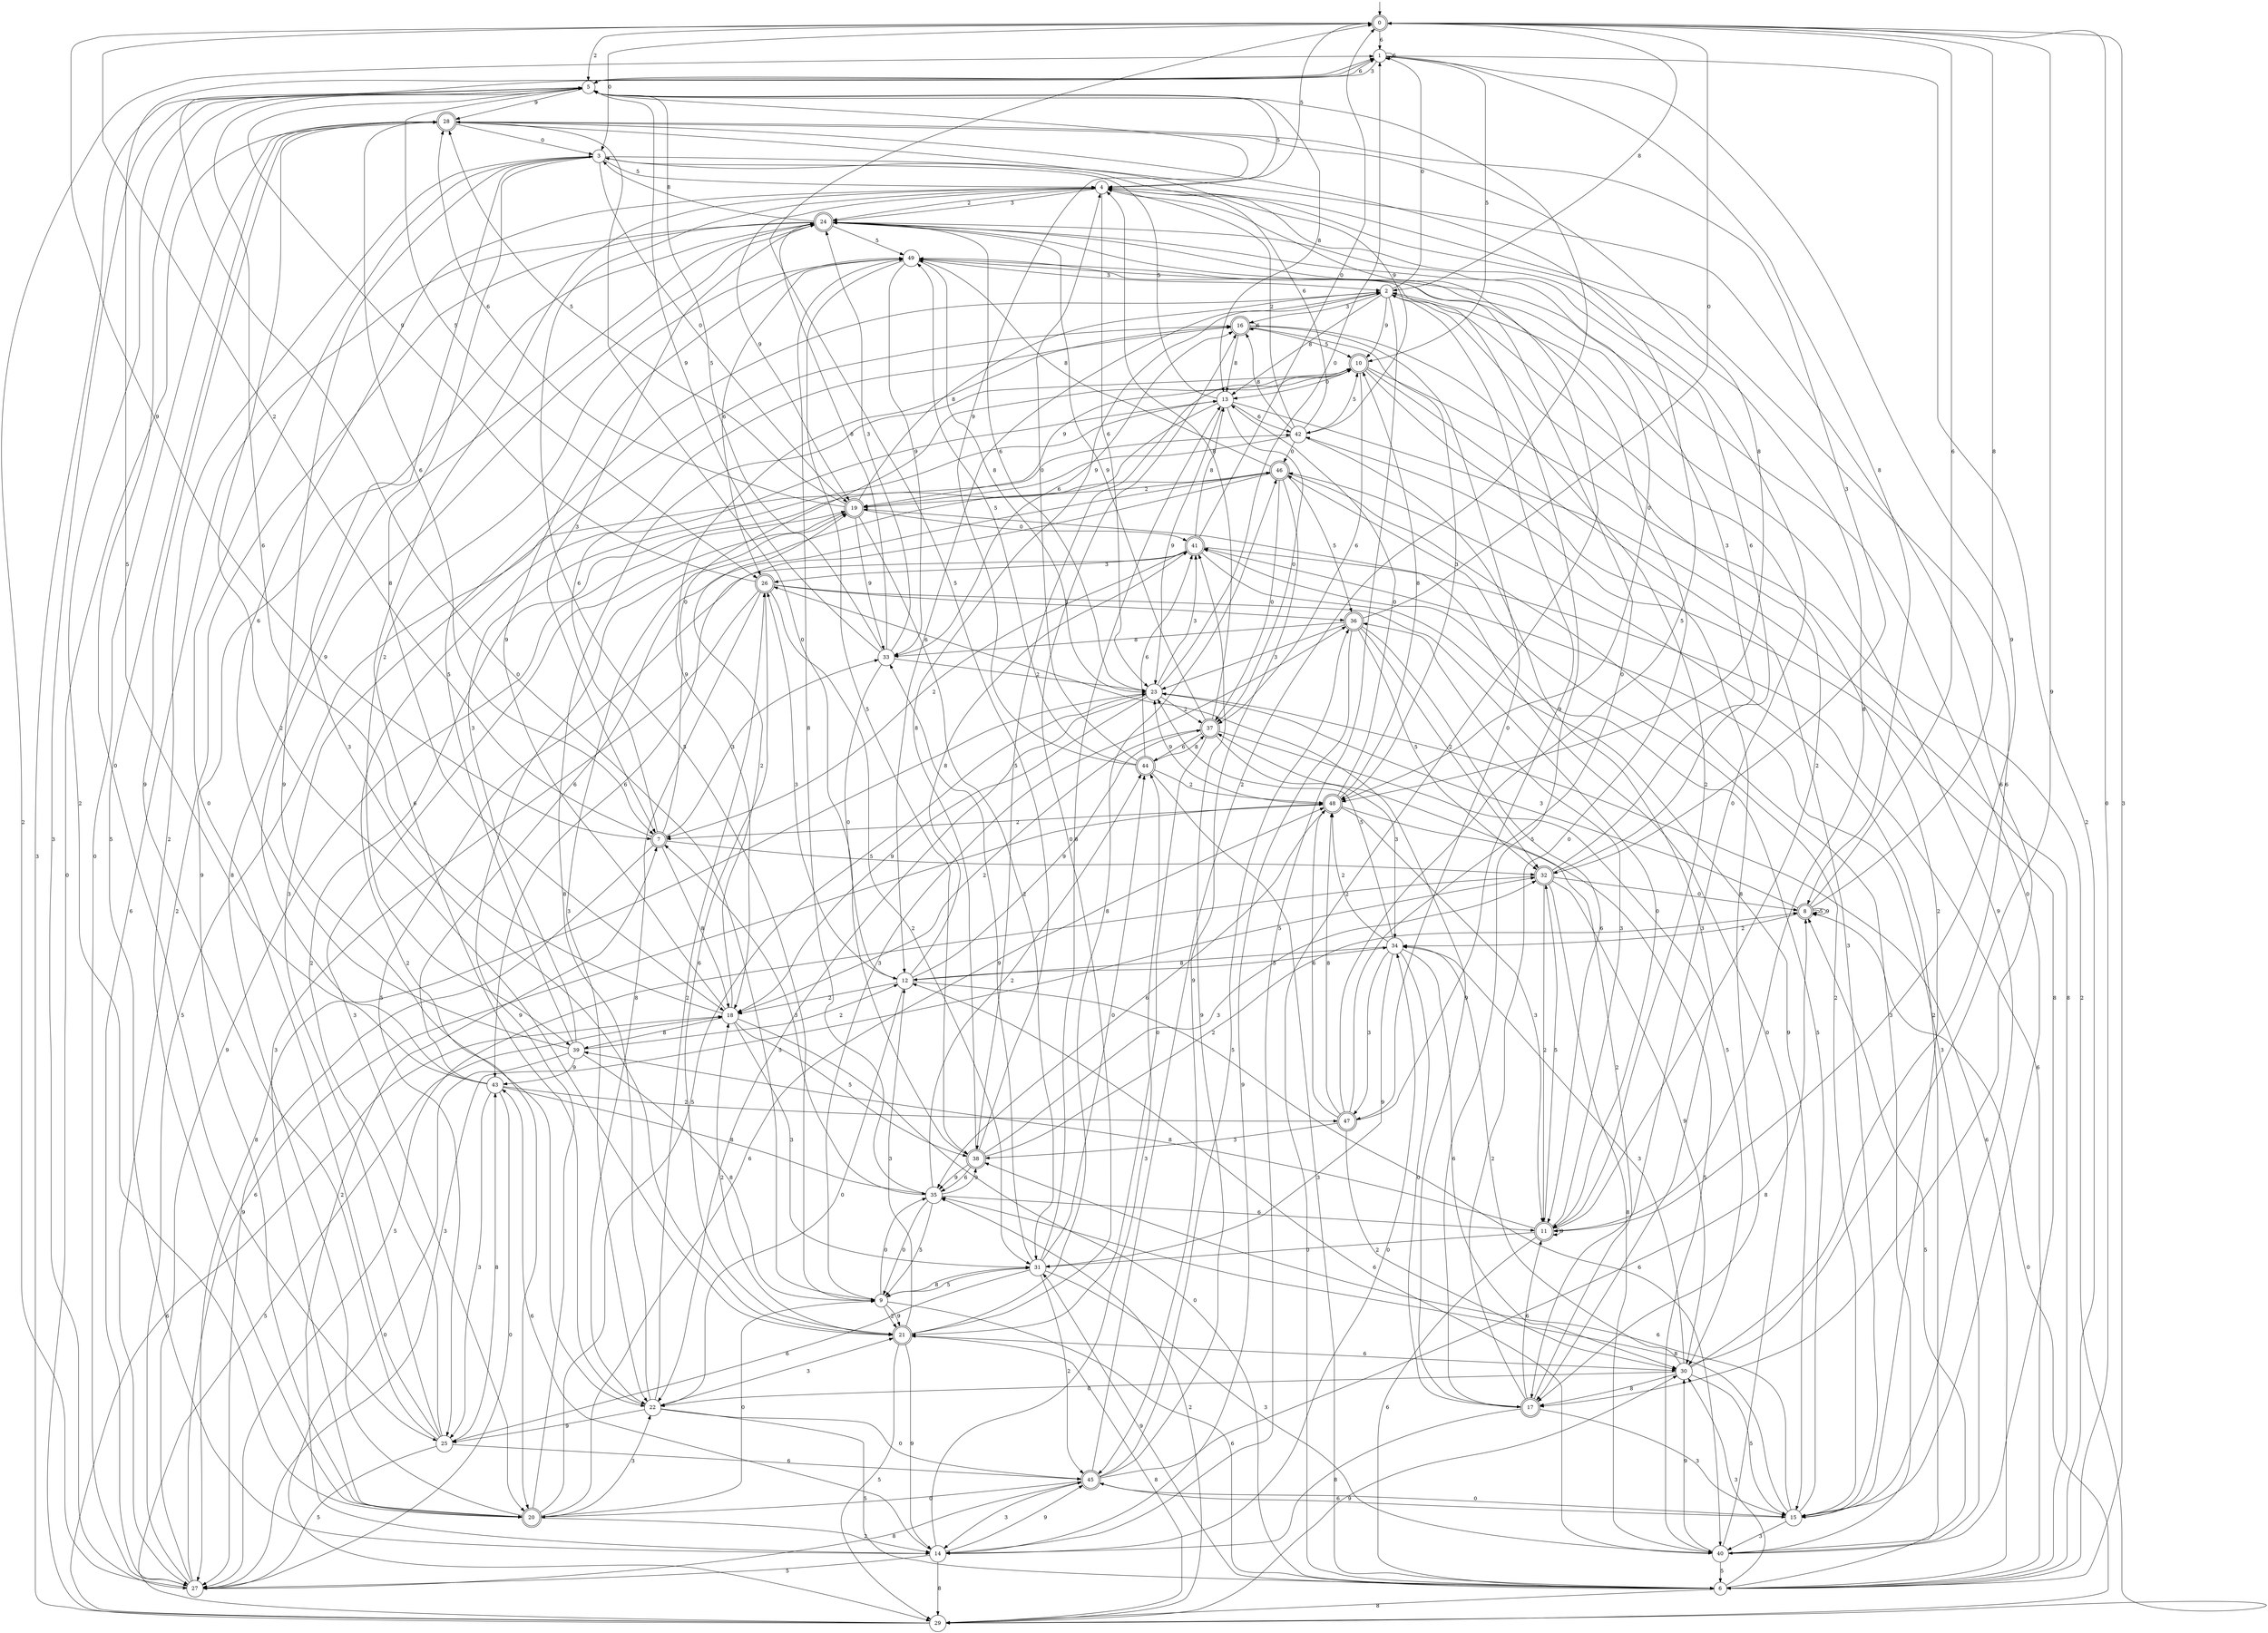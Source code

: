 digraph g {

	s0 [shape="doublecircle" label="0"];
	s1 [shape="circle" label="1"];
	s2 [shape="circle" label="2"];
	s3 [shape="circle" label="3"];
	s4 [shape="circle" label="4"];
	s5 [shape="circle" label="5"];
	s6 [shape="circle" label="6"];
	s7 [shape="doublecircle" label="7"];
	s8 [shape="doublecircle" label="8"];
	s9 [shape="circle" label="9"];
	s10 [shape="doublecircle" label="10"];
	s11 [shape="doublecircle" label="11"];
	s12 [shape="circle" label="12"];
	s13 [shape="circle" label="13"];
	s14 [shape="circle" label="14"];
	s15 [shape="circle" label="15"];
	s16 [shape="doublecircle" label="16"];
	s17 [shape="doublecircle" label="17"];
	s18 [shape="circle" label="18"];
	s19 [shape="doublecircle" label="19"];
	s20 [shape="doublecircle" label="20"];
	s21 [shape="doublecircle" label="21"];
	s22 [shape="circle" label="22"];
	s23 [shape="circle" label="23"];
	s24 [shape="doublecircle" label="24"];
	s25 [shape="circle" label="25"];
	s26 [shape="doublecircle" label="26"];
	s27 [shape="circle" label="27"];
	s28 [shape="doublecircle" label="28"];
	s29 [shape="circle" label="29"];
	s30 [shape="circle" label="30"];
	s31 [shape="circle" label="31"];
	s32 [shape="doublecircle" label="32"];
	s33 [shape="circle" label="33"];
	s34 [shape="circle" label="34"];
	s35 [shape="circle" label="35"];
	s36 [shape="doublecircle" label="36"];
	s37 [shape="doublecircle" label="37"];
	s38 [shape="doublecircle" label="38"];
	s39 [shape="circle" label="39"];
	s40 [shape="circle" label="40"];
	s41 [shape="doublecircle" label="41"];
	s42 [shape="circle" label="42"];
	s43 [shape="circle" label="43"];
	s44 [shape="doublecircle" label="44"];
	s45 [shape="doublecircle" label="45"];
	s46 [shape="doublecircle" label="46"];
	s47 [shape="doublecircle" label="47"];
	s48 [shape="doublecircle" label="48"];
	s49 [shape="circle" label="49"];
	s0 -> s1 [label="6"];
	s0 -> s2 [label="8"];
	s0 -> s3 [label="0"];
	s0 -> s4 [label="5"];
	s0 -> s5 [label="2"];
	s0 -> s6 [label="3"];
	s0 -> s7 [label="9"];
	s1 -> s1 [label="6"];
	s1 -> s8 [label="8"];
	s1 -> s9 [label="0"];
	s1 -> s10 [label="5"];
	s1 -> s6 [label="2"];
	s1 -> s5 [label="3"];
	s1 -> s11 [label="9"];
	s2 -> s12 [label="6"];
	s2 -> s13 [label="8"];
	s2 -> s1 [label="0"];
	s2 -> s14 [label="5"];
	s2 -> s15 [label="2"];
	s2 -> s16 [label="3"];
	s2 -> s10 [label="9"];
	s3 -> s17 [label="6"];
	s3 -> s18 [label="8"];
	s3 -> s19 [label="0"];
	s3 -> s4 [label="5"];
	s3 -> s20 [label="2"];
	s3 -> s21 [label="3"];
	s3 -> s22 [label="9"];
	s4 -> s23 [label="6"];
	s4 -> s11 [label="8"];
	s4 -> s17 [label="0"];
	s4 -> s5 [label="5"];
	s4 -> s24 [label="2"];
	s4 -> s24 [label="3"];
	s4 -> s19 [label="9"];
	s5 -> s1 [label="6"];
	s5 -> s13 [label="8"];
	s5 -> s25 [label="0"];
	s5 -> s26 [label="5"];
	s5 -> s20 [label="2"];
	s5 -> s27 [label="3"];
	s5 -> s28 [label="9"];
	s6 -> s23 [label="6"];
	s6 -> s29 [label="8"];
	s6 -> s0 [label="0"];
	s6 -> s8 [label="5"];
	s6 -> s4 [label="2"];
	s6 -> s30 [label="3"];
	s6 -> s31 [label="9"];
	s7 -> s16 [label="6"];
	s7 -> s18 [label="8"];
	s7 -> s10 [label="0"];
	s7 -> s32 [label="5"];
	s7 -> s0 [label="2"];
	s7 -> s33 [label="3"];
	s7 -> s27 [label="9"];
	s8 -> s0 [label="6"];
	s8 -> s0 [label="8"];
	s8 -> s29 [label="0"];
	s8 -> s8 [label="5"];
	s8 -> s34 [label="2"];
	s8 -> s23 [label="3"];
	s8 -> s8 [label="9"];
	s9 -> s6 [label="6"];
	s9 -> s31 [label="8"];
	s9 -> s35 [label="0"];
	s9 -> s4 [label="5"];
	s9 -> s21 [label="2"];
	s9 -> s36 [label="3"];
	s9 -> s21 [label="9"];
	s10 -> s37 [label="6"];
	s10 -> s17 [label="8"];
	s10 -> s13 [label="0"];
	s10 -> s38 [label="5"];
	s10 -> s29 [label="2"];
	s10 -> s15 [label="3"];
	s10 -> s19 [label="9"];
	s11 -> s6 [label="6"];
	s11 -> s39 [label="8"];
	s11 -> s31 [label="0"];
	s11 -> s32 [label="5"];
	s11 -> s2 [label="2"];
	s11 -> s36 [label="3"];
	s11 -> s11 [label="9"];
	s12 -> s40 [label="6"];
	s12 -> s41 [label="8"];
	s12 -> s22 [label="0"];
	s12 -> s34 [label="5"];
	s12 -> s18 [label="2"];
	s12 -> s26 [label="3"];
	s12 -> s37 [label="9"];
	s13 -> s42 [label="6"];
	s13 -> s6 [label="8"];
	s13 -> s37 [label="0"];
	s13 -> s3 [label="5"];
	s13 -> s20 [label="2"];
	s13 -> s22 [label="3"];
	s13 -> s23 [label="9"];
	s14 -> s43 [label="6"];
	s14 -> s29 [label="8"];
	s14 -> s34 [label="0"];
	s14 -> s27 [label="5"];
	s14 -> s7 [label="2"];
	s14 -> s44 [label="3"];
	s14 -> s45 [label="9"];
	s15 -> s38 [label="6"];
	s15 -> s35 [label="8"];
	s15 -> s45 [label="0"];
	s15 -> s41 [label="5"];
	s15 -> s46 [label="2"];
	s15 -> s40 [label="3"];
	s15 -> s2 [label="9"];
	s16 -> s16 [label="6"];
	s16 -> s13 [label="8"];
	s16 -> s47 [label="0"];
	s16 -> s10 [label="5"];
	s16 -> s11 [label="2"];
	s16 -> s48 [label="3"];
	s16 -> s18 [label="9"];
	s17 -> s11 [label="6"];
	s17 -> s14 [label="8"];
	s17 -> s49 [label="0"];
	s17 -> s49 [label="5"];
	s17 -> s37 [label="2"];
	s17 -> s15 [label="3"];
	s17 -> s26 [label="9"];
	s18 -> s5 [label="6"];
	s18 -> s39 [label="8"];
	s18 -> s6 [label="0"];
	s18 -> s38 [label="5"];
	s18 -> s19 [label="2"];
	s18 -> s31 [label="3"];
	s18 -> s49 [label="9"];
	s19 -> s28 [label="6"];
	s19 -> s2 [label="8"];
	s19 -> s41 [label="0"];
	s19 -> s28 [label="5"];
	s19 -> s31 [label="2"];
	s19 -> s20 [label="3"];
	s19 -> s33 [label="9"];
	s20 -> s48 [label="6"];
	s20 -> s24 [label="8"];
	s20 -> s9 [label="0"];
	s20 -> s23 [label="5"];
	s20 -> s14 [label="2"];
	s20 -> s22 [label="3"];
	s20 -> s19 [label="9"];
	s21 -> s30 [label="6"];
	s21 -> s46 [label="8"];
	s21 -> s16 [label="0"];
	s21 -> s29 [label="5"];
	s21 -> s18 [label="2"];
	s21 -> s12 [label="3"];
	s21 -> s14 [label="9"];
	s22 -> s4 [label="6"];
	s22 -> s10 [label="8"];
	s22 -> s45 [label="0"];
	s22 -> s6 [label="5"];
	s22 -> s26 [label="2"];
	s22 -> s21 [label="3"];
	s22 -> s25 [label="9"];
	s23 -> s24 [label="6"];
	s23 -> s27 [label="8"];
	s23 -> s1 [label="0"];
	s23 -> s22 [label="5"];
	s23 -> s37 [label="2"];
	s23 -> s41 [label="3"];
	s23 -> s18 [label="9"];
	s24 -> s27 [label="6"];
	s24 -> s3 [label="8"];
	s24 -> s48 [label="0"];
	s24 -> s49 [label="5"];
	s24 -> s27 [label="2"];
	s24 -> s7 [label="3"];
	s24 -> s20 [label="9"];
	s25 -> s45 [label="6"];
	s25 -> s43 [label="8"];
	s25 -> s3 [label="0"];
	s25 -> s27 [label="5"];
	s25 -> s46 [label="2"];
	s25 -> s16 [label="3"];
	s25 -> s28 [label="9"];
	s26 -> s21 [label="6"];
	s26 -> s22 [label="8"];
	s26 -> s11 [label="0"];
	s26 -> s36 [label="5"];
	s26 -> s31 [label="2"];
	s26 -> s20 [label="3"];
	s26 -> s5 [label="9"];
	s27 -> s48 [label="6"];
	s27 -> s45 [label="8"];
	s27 -> s28 [label="0"];
	s27 -> s42 [label="5"];
	s27 -> s1 [label="2"];
	s27 -> s32 [label="3"];
	s27 -> s19 [label="9"];
	s28 -> s7 [label="6"];
	s28 -> s48 [label="8"];
	s28 -> s3 [label="0"];
	s28 -> s14 [label="5"];
	s28 -> s21 [label="2"];
	s28 -> s32 [label="3"];
	s28 -> s42 [label="9"];
	s29 -> s18 [label="6"];
	s29 -> s21 [label="8"];
	s29 -> s28 [label="0"];
	s29 -> s18 [label="5"];
	s29 -> s35 [label="2"];
	s29 -> s5 [label="3"];
	s29 -> s30 [label="9"];
	s30 -> s4 [label="6"];
	s30 -> s17 [label="8"];
	s30 -> s22 [label="0"];
	s30 -> s15 [label="5"];
	s30 -> s34 [label="2"];
	s30 -> s34 [label="3"];
	s30 -> s0 [label="9"];
	s31 -> s25 [label="6"];
	s31 -> s13 [label="8"];
	s31 -> s44 [label="0"];
	s31 -> s9 [label="5"];
	s31 -> s45 [label="2"];
	s31 -> s40 [label="3"];
	s31 -> s33 [label="9"];
	s32 -> s24 [label="6"];
	s32 -> s40 [label="8"];
	s32 -> s8 [label="0"];
	s32 -> s27 [label="5"];
	s32 -> s11 [label="2"];
	s32 -> s24 [label="3"];
	s32 -> s30 [label="9"];
	s33 -> s16 [label="6"];
	s33 -> s24 [label="8"];
	s33 -> s12 [label="0"];
	s33 -> s5 [label="5"];
	s33 -> s23 [label="2"];
	s33 -> s24 [label="3"];
	s33 -> s5 [label="9"];
	s34 -> s30 [label="6"];
	s34 -> s12 [label="8"];
	s34 -> s17 [label="0"];
	s34 -> s23 [label="5"];
	s34 -> s48 [label="2"];
	s34 -> s47 [label="3"];
	s34 -> s31 [label="9"];
	s35 -> s11 [label="6"];
	s35 -> s49 [label="8"];
	s35 -> s9 [label="0"];
	s35 -> s9 [label="5"];
	s35 -> s44 [label="2"];
	s35 -> s7 [label="3"];
	s35 -> s38 [label="9"];
	s36 -> s11 [label="6"];
	s36 -> s33 [label="8"];
	s36 -> s0 [label="0"];
	s36 -> s32 [label="5"];
	s36 -> s32 [label="2"];
	s36 -> s23 [label="3"];
	s36 -> s14 [label="9"];
	s37 -> s44 [label="6"];
	s37 -> s4 [label="8"];
	s37 -> s21 [label="0"];
	s37 -> s30 [label="5"];
	s37 -> s18 [label="2"];
	s37 -> s34 [label="3"];
	s37 -> s24 [label="9"];
	s38 -> s35 [label="6"];
	s38 -> s2 [label="8"];
	s38 -> s28 [label="0"];
	s38 -> s0 [label="5"];
	s38 -> s8 [label="2"];
	s38 -> s32 [label="3"];
	s38 -> s35 [label="9"];
	s39 -> s4 [label="6"];
	s39 -> s9 [label="8"];
	s39 -> s29 [label="0"];
	s39 -> s2 [label="5"];
	s39 -> s12 [label="2"];
	s39 -> s13 [label="3"];
	s39 -> s43 [label="9"];
	s40 -> s12 [label="6"];
	s40 -> s42 [label="8"];
	s40 -> s19 [label="0"];
	s40 -> s6 [label="5"];
	s40 -> s46 [label="2"];
	s40 -> s41 [label="3"];
	s40 -> s30 [label="9"];
	s41 -> s6 [label="6"];
	s41 -> s13 [label="8"];
	s41 -> s0 [label="0"];
	s41 -> s25 [label="5"];
	s41 -> s7 [label="2"];
	s41 -> s26 [label="3"];
	s41 -> s15 [label="9"];
	s42 -> s3 [label="6"];
	s42 -> s16 [label="8"];
	s42 -> s46 [label="0"];
	s42 -> s10 [label="5"];
	s42 -> s4 [label="2"];
	s42 -> s17 [label="3"];
	s42 -> s19 [label="9"];
	s43 -> s46 [label="6"];
	s43 -> s35 [label="8"];
	s43 -> s27 [label="0"];
	s43 -> s1 [label="5"];
	s43 -> s47 [label="2"];
	s43 -> s25 [label="3"];
	s43 -> s24 [label="9"];
	s44 -> s41 [label="6"];
	s44 -> s37 [label="8"];
	s44 -> s4 [label="0"];
	s44 -> s49 [label="5"];
	s44 -> s48 [label="2"];
	s44 -> s6 [label="3"];
	s44 -> s5 [label="9"];
	s45 -> s15 [label="6"];
	s45 -> s8 [label="8"];
	s45 -> s20 [label="0"];
	s45 -> s36 [label="5"];
	s45 -> s5 [label="2"];
	s45 -> s14 [label="3"];
	s45 -> s41 [label="9"];
	s46 -> s43 [label="6"];
	s46 -> s49 [label="8"];
	s46 -> s37 [label="0"];
	s46 -> s36 [label="5"];
	s46 -> s19 [label="2"];
	s46 -> s40 [label="3"];
	s46 -> s45 [label="9"];
	s47 -> s48 [label="6"];
	s47 -> s48 [label="8"];
	s47 -> s24 [label="0"];
	s47 -> s28 [label="5"];
	s47 -> s30 [label="2"];
	s47 -> s38 [label="3"];
	s47 -> s2 [label="9"];
	s48 -> s35 [label="6"];
	s48 -> s10 [label="8"];
	s48 -> s13 [label="0"];
	s48 -> s40 [label="5"];
	s48 -> s7 [label="2"];
	s48 -> s11 [label="3"];
	s48 -> s23 [label="9"];
	s49 -> s26 [label="6"];
	s49 -> s23 [label="8"];
	s49 -> s15 [label="0"];
	s49 -> s38 [label="5"];
	s49 -> s39 [label="2"];
	s49 -> s2 [label="3"];
	s49 -> s33 [label="9"];

__start0 [label="" shape="none" width="0" height="0"];
__start0 -> s0;

}
